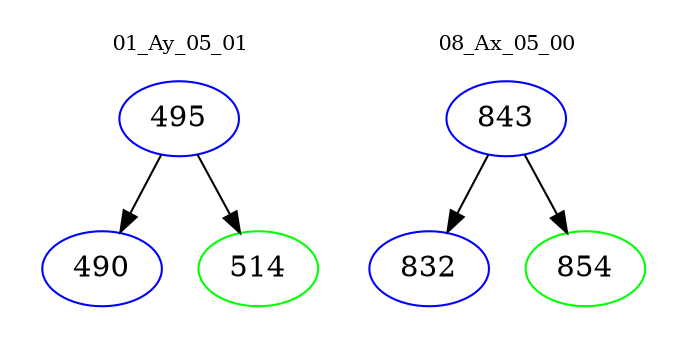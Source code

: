 digraph{
subgraph cluster_0 {
color = white
label = "01_Ay_05_01";
fontsize=10;
T0_495 [label="495", color="blue"]
T0_495 -> T0_490 [color="black"]
T0_490 [label="490", color="blue"]
T0_495 -> T0_514 [color="black"]
T0_514 [label="514", color="green"]
}
subgraph cluster_1 {
color = white
label = "08_Ax_05_00";
fontsize=10;
T1_843 [label="843", color="blue"]
T1_843 -> T1_832 [color="black"]
T1_832 [label="832", color="blue"]
T1_843 -> T1_854 [color="black"]
T1_854 [label="854", color="green"]
}
}

